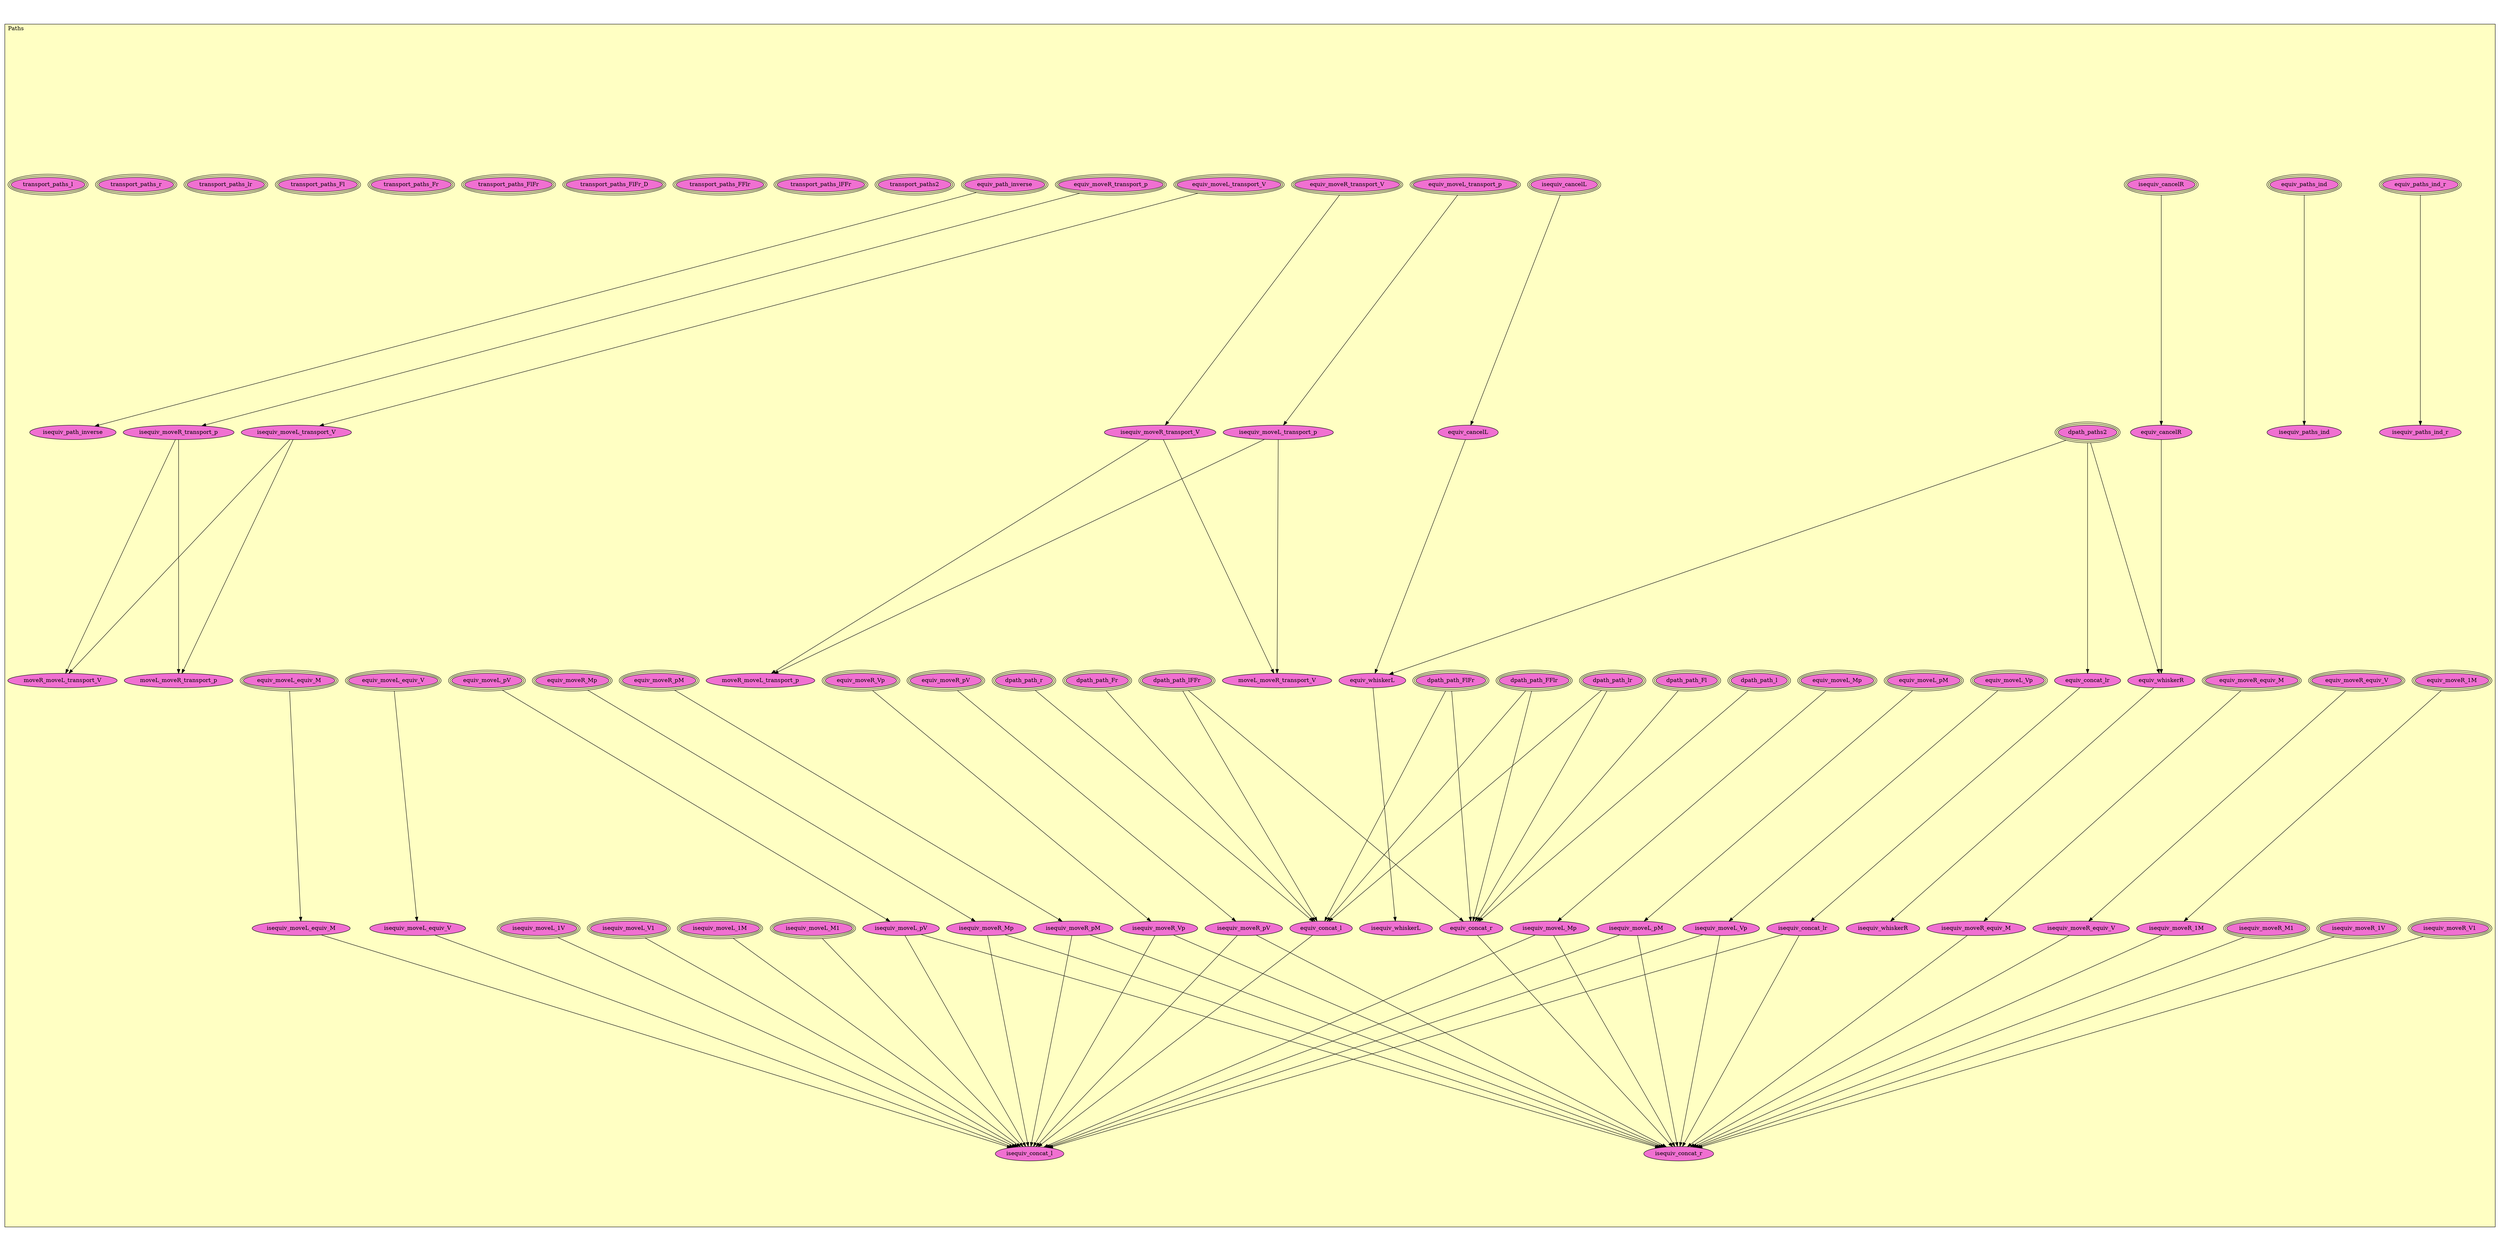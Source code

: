 digraph HoTT_Types_Paths {
  graph [ratio=0.5]
  node [style=filled]
Paths_equiv_paths_ind_r [label="equiv_paths_ind_r", URL=<Paths.html#equiv_paths_ind_r>, peripheries=3, fillcolor="#F070D1"] ;
Paths_isequiv_paths_ind_r [label="isequiv_paths_ind_r", URL=<Paths.html#isequiv_paths_ind_r>, fillcolor="#F070D1"] ;
Paths_equiv_paths_ind [label="equiv_paths_ind", URL=<Paths.html#equiv_paths_ind>, peripheries=3, fillcolor="#F070D1"] ;
Paths_isequiv_paths_ind [label="isequiv_paths_ind", URL=<Paths.html#isequiv_paths_ind>, fillcolor="#F070D1"] ;
Paths_dpath_paths2 [label="dpath_paths2", URL=<Paths.html#dpath_paths2>, peripheries=3, fillcolor="#F070D1"] ;
Paths_dpath_path_lFFr [label="dpath_path_lFFr", URL=<Paths.html#dpath_path_lFFr>, peripheries=3, fillcolor="#F070D1"] ;
Paths_dpath_path_FFlr [label="dpath_path_FFlr", URL=<Paths.html#dpath_path_FFlr>, peripheries=3, fillcolor="#F070D1"] ;
Paths_dpath_path_FlFr [label="dpath_path_FlFr", URL=<Paths.html#dpath_path_FlFr>, peripheries=3, fillcolor="#F070D1"] ;
Paths_dpath_path_Fr [label="dpath_path_Fr", URL=<Paths.html#dpath_path_Fr>, peripheries=3, fillcolor="#F070D1"] ;
Paths_dpath_path_Fl [label="dpath_path_Fl", URL=<Paths.html#dpath_path_Fl>, peripheries=3, fillcolor="#F070D1"] ;
Paths_dpath_path_lr [label="dpath_path_lr", URL=<Paths.html#dpath_path_lr>, peripheries=3, fillcolor="#F070D1"] ;
Paths_dpath_path_r [label="dpath_path_r", URL=<Paths.html#dpath_path_r>, peripheries=3, fillcolor="#F070D1"] ;
Paths_dpath_path_l [label="dpath_path_l", URL=<Paths.html#dpath_path_l>, peripheries=3, fillcolor="#F070D1"] ;
Paths_equiv_moveL_equiv_V [label="equiv_moveL_equiv_V", URL=<Paths.html#equiv_moveL_equiv_V>, peripheries=3, fillcolor="#F070D1"] ;
Paths_isequiv_moveL_equiv_V [label="isequiv_moveL_equiv_V", URL=<Paths.html#isequiv_moveL_equiv_V>, fillcolor="#F070D1"] ;
Paths_equiv_moveL_equiv_M [label="equiv_moveL_equiv_M", URL=<Paths.html#equiv_moveL_equiv_M>, peripheries=3, fillcolor="#F070D1"] ;
Paths_isequiv_moveL_equiv_M [label="isequiv_moveL_equiv_M", URL=<Paths.html#isequiv_moveL_equiv_M>, fillcolor="#F070D1"] ;
Paths_equiv_moveR_equiv_V [label="equiv_moveR_equiv_V", URL=<Paths.html#equiv_moveR_equiv_V>, peripheries=3, fillcolor="#F070D1"] ;
Paths_isequiv_moveR_equiv_V [label="isequiv_moveR_equiv_V", URL=<Paths.html#isequiv_moveR_equiv_V>, fillcolor="#F070D1"] ;
Paths_equiv_moveR_equiv_M [label="equiv_moveR_equiv_M", URL=<Paths.html#equiv_moveR_equiv_M>, peripheries=3, fillcolor="#F070D1"] ;
Paths_isequiv_moveR_equiv_M [label="isequiv_moveR_equiv_M", URL=<Paths.html#isequiv_moveR_equiv_M>, fillcolor="#F070D1"] ;
Paths_equiv_moveL_transport_p [label="equiv_moveL_transport_p", URL=<Paths.html#equiv_moveL_transport_p>, peripheries=3, fillcolor="#F070D1"] ;
Paths_isequiv_moveL_transport_p [label="isequiv_moveL_transport_p", URL=<Paths.html#isequiv_moveL_transport_p>, fillcolor="#F070D1"] ;
Paths_equiv_moveL_transport_V [label="equiv_moveL_transport_V", URL=<Paths.html#equiv_moveL_transport_V>, peripheries=3, fillcolor="#F070D1"] ;
Paths_isequiv_moveL_transport_V [label="isequiv_moveL_transport_V", URL=<Paths.html#isequiv_moveL_transport_V>, fillcolor="#F070D1"] ;
Paths_equiv_moveR_transport_V [label="equiv_moveR_transport_V", URL=<Paths.html#equiv_moveR_transport_V>, peripheries=3, fillcolor="#F070D1"] ;
Paths_isequiv_moveR_transport_V [label="isequiv_moveR_transport_V", URL=<Paths.html#isequiv_moveR_transport_V>, fillcolor="#F070D1"] ;
Paths_moveL_moveR_transport_V [label="moveL_moveR_transport_V", URL=<Paths.html#moveL_moveR_transport_V>, fillcolor="#F070D1"] ;
Paths_moveR_moveL_transport_p [label="moveR_moveL_transport_p", URL=<Paths.html#moveR_moveL_transport_p>, fillcolor="#F070D1"] ;
Paths_equiv_moveR_transport_p [label="equiv_moveR_transport_p", URL=<Paths.html#equiv_moveR_transport_p>, peripheries=3, fillcolor="#F070D1"] ;
Paths_isequiv_moveR_transport_p [label="isequiv_moveR_transport_p", URL=<Paths.html#isequiv_moveR_transport_p>, fillcolor="#F070D1"] ;
Paths_moveL_moveR_transport_p [label="moveL_moveR_transport_p", URL=<Paths.html#moveL_moveR_transport_p>, fillcolor="#F070D1"] ;
Paths_moveR_moveL_transport_V [label="moveR_moveL_transport_V", URL=<Paths.html#moveR_moveL_transport_V>, fillcolor="#F070D1"] ;
Paths_isequiv_moveR_V1 [label="isequiv_moveR_V1", URL=<Paths.html#isequiv_moveR_V1>, peripheries=3, fillcolor="#F070D1"] ;
Paths_isequiv_moveR_1V [label="isequiv_moveR_1V", URL=<Paths.html#isequiv_moveR_1V>, peripheries=3, fillcolor="#F070D1"] ;
Paths_equiv_moveR_1M [label="equiv_moveR_1M", URL=<Paths.html#equiv_moveR_1M>, peripheries=3, fillcolor="#F070D1"] ;
Paths_isequiv_moveR_1M [label="isequiv_moveR_1M", URL=<Paths.html#isequiv_moveR_1M>, fillcolor="#F070D1"] ;
Paths_isequiv_moveR_M1 [label="isequiv_moveR_M1", URL=<Paths.html#isequiv_moveR_M1>, peripheries=3, fillcolor="#F070D1"] ;
Paths_isequiv_moveL_V1 [label="isequiv_moveL_V1", URL=<Paths.html#isequiv_moveL_V1>, peripheries=3, fillcolor="#F070D1"] ;
Paths_isequiv_moveL_1V [label="isequiv_moveL_1V", URL=<Paths.html#isequiv_moveL_1V>, peripheries=3, fillcolor="#F070D1"] ;
Paths_isequiv_moveL_M1 [label="isequiv_moveL_M1", URL=<Paths.html#isequiv_moveL_M1>, peripheries=3, fillcolor="#F070D1"] ;
Paths_isequiv_moveL_1M [label="isequiv_moveL_1M", URL=<Paths.html#isequiv_moveL_1M>, peripheries=3, fillcolor="#F070D1"] ;
Paths_equiv_moveL_pV [label="equiv_moveL_pV", URL=<Paths.html#equiv_moveL_pV>, peripheries=3, fillcolor="#F070D1"] ;
Paths_isequiv_moveL_pV [label="isequiv_moveL_pV", URL=<Paths.html#isequiv_moveL_pV>, fillcolor="#F070D1"] ;
Paths_equiv_moveL_Vp [label="equiv_moveL_Vp", URL=<Paths.html#equiv_moveL_Vp>, peripheries=3, fillcolor="#F070D1"] ;
Paths_isequiv_moveL_Vp [label="isequiv_moveL_Vp", URL=<Paths.html#isequiv_moveL_Vp>, fillcolor="#F070D1"] ;
Paths_equiv_moveL_pM [label="equiv_moveL_pM", URL=<Paths.html#equiv_moveL_pM>, peripheries=3, fillcolor="#F070D1"] ;
Paths_isequiv_moveL_pM [label="isequiv_moveL_pM", URL=<Paths.html#isequiv_moveL_pM>, fillcolor="#F070D1"] ;
Paths_equiv_moveL_Mp [label="equiv_moveL_Mp", URL=<Paths.html#equiv_moveL_Mp>, peripheries=3, fillcolor="#F070D1"] ;
Paths_isequiv_moveL_Mp [label="isequiv_moveL_Mp", URL=<Paths.html#isequiv_moveL_Mp>, fillcolor="#F070D1"] ;
Paths_equiv_moveR_pV [label="equiv_moveR_pV", URL=<Paths.html#equiv_moveR_pV>, peripheries=3, fillcolor="#F070D1"] ;
Paths_isequiv_moveR_pV [label="isequiv_moveR_pV", URL=<Paths.html#isequiv_moveR_pV>, fillcolor="#F070D1"] ;
Paths_equiv_moveR_Vp [label="equiv_moveR_Vp", URL=<Paths.html#equiv_moveR_Vp>, peripheries=3, fillcolor="#F070D1"] ;
Paths_isequiv_moveR_Vp [label="isequiv_moveR_Vp", URL=<Paths.html#isequiv_moveR_Vp>, fillcolor="#F070D1"] ;
Paths_equiv_moveR_pM [label="equiv_moveR_pM", URL=<Paths.html#equiv_moveR_pM>, peripheries=3, fillcolor="#F070D1"] ;
Paths_isequiv_moveR_pM [label="isequiv_moveR_pM", URL=<Paths.html#isequiv_moveR_pM>, fillcolor="#F070D1"] ;
Paths_equiv_moveR_Mp [label="equiv_moveR_Mp", URL=<Paths.html#equiv_moveR_Mp>, peripheries=3, fillcolor="#F070D1"] ;
Paths_isequiv_moveR_Mp [label="isequiv_moveR_Mp", URL=<Paths.html#isequiv_moveR_Mp>, fillcolor="#F070D1"] ;
Paths_isequiv_cancelR [label="isequiv_cancelR", URL=<Paths.html#isequiv_cancelR>, peripheries=3, fillcolor="#F070D1"] ;
Paths_equiv_cancelR [label="equiv_cancelR", URL=<Paths.html#equiv_cancelR>, fillcolor="#F070D1"] ;
Paths_equiv_whiskerR [label="equiv_whiskerR", URL=<Paths.html#equiv_whiskerR>, fillcolor="#F070D1"] ;
Paths_isequiv_whiskerR [label="isequiv_whiskerR", URL=<Paths.html#isequiv_whiskerR>, fillcolor="#F070D1"] ;
Paths_isequiv_cancelL [label="isequiv_cancelL", URL=<Paths.html#isequiv_cancelL>, peripheries=3, fillcolor="#F070D1"] ;
Paths_equiv_cancelL [label="equiv_cancelL", URL=<Paths.html#equiv_cancelL>, fillcolor="#F070D1"] ;
Paths_equiv_whiskerL [label="equiv_whiskerL", URL=<Paths.html#equiv_whiskerL>, fillcolor="#F070D1"] ;
Paths_isequiv_whiskerL [label="isequiv_whiskerL", URL=<Paths.html#isequiv_whiskerL>, fillcolor="#F070D1"] ;
Paths_equiv_concat_lr [label="equiv_concat_lr", URL=<Paths.html#equiv_concat_lr>, fillcolor="#F070D1"] ;
Paths_isequiv_concat_lr [label="isequiv_concat_lr", URL=<Paths.html#isequiv_concat_lr>, fillcolor="#F070D1"] ;
Paths_equiv_concat_r [label="equiv_concat_r", URL=<Paths.html#equiv_concat_r>, fillcolor="#F070D1"] ;
Paths_isequiv_concat_r [label="isequiv_concat_r", URL=<Paths.html#isequiv_concat_r>, fillcolor="#F070D1"] ;
Paths_equiv_concat_l [label="equiv_concat_l", URL=<Paths.html#equiv_concat_l>, fillcolor="#F070D1"] ;
Paths_isequiv_concat_l [label="isequiv_concat_l", URL=<Paths.html#isequiv_concat_l>, fillcolor="#F070D1"] ;
Paths_equiv_path_inverse [label="equiv_path_inverse", URL=<Paths.html#equiv_path_inverse>, peripheries=3, fillcolor="#F070D1"] ;
Paths_isequiv_path_inverse [label="isequiv_path_inverse", URL=<Paths.html#isequiv_path_inverse>, fillcolor="#F070D1"] ;
Paths_transport_paths2 [label="transport_paths2", URL=<Paths.html#transport_paths2>, peripheries=3, fillcolor="#F070D1"] ;
Paths_transport_paths_lFFr [label="transport_paths_lFFr", URL=<Paths.html#transport_paths_lFFr>, peripheries=3, fillcolor="#F070D1"] ;
Paths_transport_paths_FFlr [label="transport_paths_FFlr", URL=<Paths.html#transport_paths_FFlr>, peripheries=3, fillcolor="#F070D1"] ;
Paths_transport_paths_FlFr_D [label="transport_paths_FlFr_D", URL=<Paths.html#transport_paths_FlFr_D>, peripheries=3, fillcolor="#F070D1"] ;
Paths_transport_paths_FlFr [label="transport_paths_FlFr", URL=<Paths.html#transport_paths_FlFr>, peripheries=3, fillcolor="#F070D1"] ;
Paths_transport_paths_Fr [label="transport_paths_Fr", URL=<Paths.html#transport_paths_Fr>, peripheries=3, fillcolor="#F070D1"] ;
Paths_transport_paths_Fl [label="transport_paths_Fl", URL=<Paths.html#transport_paths_Fl>, peripheries=3, fillcolor="#F070D1"] ;
Paths_transport_paths_lr [label="transport_paths_lr", URL=<Paths.html#transport_paths_lr>, peripheries=3, fillcolor="#F070D1"] ;
Paths_transport_paths_r [label="transport_paths_r", URL=<Paths.html#transport_paths_r>, peripheries=3, fillcolor="#F070D1"] ;
Paths_transport_paths_l [label="transport_paths_l", URL=<Paths.html#transport_paths_l>, peripheries=3, fillcolor="#F070D1"] ;
  Paths_equiv_paths_ind_r -> Paths_isequiv_paths_ind_r [] ;
  Paths_equiv_paths_ind -> Paths_isequiv_paths_ind [] ;
  Paths_dpath_paths2 -> Paths_equiv_whiskerR [] ;
  Paths_dpath_paths2 -> Paths_equiv_whiskerL [] ;
  Paths_dpath_paths2 -> Paths_equiv_concat_lr [] ;
  Paths_dpath_path_lFFr -> Paths_equiv_concat_r [] ;
  Paths_dpath_path_lFFr -> Paths_equiv_concat_l [] ;
  Paths_dpath_path_FFlr -> Paths_equiv_concat_r [] ;
  Paths_dpath_path_FFlr -> Paths_equiv_concat_l [] ;
  Paths_dpath_path_FlFr -> Paths_equiv_concat_r [] ;
  Paths_dpath_path_FlFr -> Paths_equiv_concat_l [] ;
  Paths_dpath_path_Fr -> Paths_equiv_concat_l [] ;
  Paths_dpath_path_Fl -> Paths_equiv_concat_r [] ;
  Paths_dpath_path_lr -> Paths_equiv_concat_r [] ;
  Paths_dpath_path_lr -> Paths_equiv_concat_l [] ;
  Paths_dpath_path_r -> Paths_equiv_concat_l [] ;
  Paths_dpath_path_l -> Paths_equiv_concat_r [] ;
  Paths_equiv_moveL_equiv_V -> Paths_isequiv_moveL_equiv_V [] ;
  Paths_isequiv_moveL_equiv_V -> Paths_isequiv_concat_l [] ;
  Paths_equiv_moveL_equiv_M -> Paths_isequiv_moveL_equiv_M [] ;
  Paths_isequiv_moveL_equiv_M -> Paths_isequiv_concat_l [] ;
  Paths_equiv_moveR_equiv_V -> Paths_isequiv_moveR_equiv_V [] ;
  Paths_isequiv_moveR_equiv_V -> Paths_isequiv_concat_r [] ;
  Paths_equiv_moveR_equiv_M -> Paths_isequiv_moveR_equiv_M [] ;
  Paths_isequiv_moveR_equiv_M -> Paths_isequiv_concat_r [] ;
  Paths_equiv_moveL_transport_p -> Paths_isequiv_moveL_transport_p [] ;
  Paths_isequiv_moveL_transport_p -> Paths_moveL_moveR_transport_V [] ;
  Paths_isequiv_moveL_transport_p -> Paths_moveR_moveL_transport_p [] ;
  Paths_equiv_moveL_transport_V -> Paths_isequiv_moveL_transport_V [] ;
  Paths_isequiv_moveL_transport_V -> Paths_moveL_moveR_transport_p [] ;
  Paths_isequiv_moveL_transport_V -> Paths_moveR_moveL_transport_V [] ;
  Paths_equiv_moveR_transport_V -> Paths_isequiv_moveR_transport_V [] ;
  Paths_isequiv_moveR_transport_V -> Paths_moveL_moveR_transport_V [] ;
  Paths_isequiv_moveR_transport_V -> Paths_moveR_moveL_transport_p [] ;
  Paths_equiv_moveR_transport_p -> Paths_isequiv_moveR_transport_p [] ;
  Paths_isequiv_moveR_transport_p -> Paths_moveL_moveR_transport_p [] ;
  Paths_isequiv_moveR_transport_p -> Paths_moveR_moveL_transport_V [] ;
  Paths_isequiv_moveR_V1 -> Paths_isequiv_concat_r [] ;
  Paths_isequiv_moveR_1V -> Paths_isequiv_concat_r [] ;
  Paths_equiv_moveR_1M -> Paths_isequiv_moveR_1M [] ;
  Paths_isequiv_moveR_1M -> Paths_isequiv_concat_r [] ;
  Paths_isequiv_moveR_M1 -> Paths_isequiv_concat_r [] ;
  Paths_isequiv_moveL_V1 -> Paths_isequiv_concat_l [] ;
  Paths_isequiv_moveL_1V -> Paths_isequiv_concat_l [] ;
  Paths_isequiv_moveL_M1 -> Paths_isequiv_concat_l [] ;
  Paths_isequiv_moveL_1M -> Paths_isequiv_concat_l [] ;
  Paths_equiv_moveL_pV -> Paths_isequiv_moveL_pV [] ;
  Paths_isequiv_moveL_pV -> Paths_isequiv_concat_r [] ;
  Paths_isequiv_moveL_pV -> Paths_isequiv_concat_l [] ;
  Paths_equiv_moveL_Vp -> Paths_isequiv_moveL_Vp [] ;
  Paths_isequiv_moveL_Vp -> Paths_isequiv_concat_r [] ;
  Paths_isequiv_moveL_Vp -> Paths_isequiv_concat_l [] ;
  Paths_equiv_moveL_pM -> Paths_isequiv_moveL_pM [] ;
  Paths_isequiv_moveL_pM -> Paths_isequiv_concat_r [] ;
  Paths_isequiv_moveL_pM -> Paths_isequiv_concat_l [] ;
  Paths_equiv_moveL_Mp -> Paths_isequiv_moveL_Mp [] ;
  Paths_isequiv_moveL_Mp -> Paths_isequiv_concat_r [] ;
  Paths_isequiv_moveL_Mp -> Paths_isequiv_concat_l [] ;
  Paths_equiv_moveR_pV -> Paths_isequiv_moveR_pV [] ;
  Paths_isequiv_moveR_pV -> Paths_isequiv_concat_r [] ;
  Paths_isequiv_moveR_pV -> Paths_isequiv_concat_l [] ;
  Paths_equiv_moveR_Vp -> Paths_isequiv_moveR_Vp [] ;
  Paths_isequiv_moveR_Vp -> Paths_isequiv_concat_r [] ;
  Paths_isequiv_moveR_Vp -> Paths_isequiv_concat_l [] ;
  Paths_equiv_moveR_pM -> Paths_isequiv_moveR_pM [] ;
  Paths_isequiv_moveR_pM -> Paths_isequiv_concat_r [] ;
  Paths_isequiv_moveR_pM -> Paths_isequiv_concat_l [] ;
  Paths_equiv_moveR_Mp -> Paths_isequiv_moveR_Mp [] ;
  Paths_isequiv_moveR_Mp -> Paths_isequiv_concat_r [] ;
  Paths_isequiv_moveR_Mp -> Paths_isequiv_concat_l [] ;
  Paths_isequiv_cancelR -> Paths_equiv_cancelR [] ;
  Paths_equiv_cancelR -> Paths_equiv_whiskerR [] ;
  Paths_equiv_whiskerR -> Paths_isequiv_whiskerR [] ;
  Paths_isequiv_cancelL -> Paths_equiv_cancelL [] ;
  Paths_equiv_cancelL -> Paths_equiv_whiskerL [] ;
  Paths_equiv_whiskerL -> Paths_isequiv_whiskerL [] ;
  Paths_equiv_concat_lr -> Paths_isequiv_concat_lr [] ;
  Paths_isequiv_concat_lr -> Paths_isequiv_concat_r [] ;
  Paths_isequiv_concat_lr -> Paths_isequiv_concat_l [] ;
  Paths_equiv_concat_r -> Paths_isequiv_concat_r [] ;
  Paths_equiv_concat_l -> Paths_isequiv_concat_l [] ;
  Paths_equiv_path_inverse -> Paths_isequiv_path_inverse [] ;
subgraph cluster_Paths { label="Paths"; fillcolor="#FFFFC3"; labeljust=l; style=filled 
Paths_transport_paths_l; Paths_transport_paths_r; Paths_transport_paths_lr; Paths_transport_paths_Fl; Paths_transport_paths_Fr; Paths_transport_paths_FlFr; Paths_transport_paths_FlFr_D; Paths_transport_paths_FFlr; Paths_transport_paths_lFFr; Paths_transport_paths2; Paths_isequiv_path_inverse; Paths_equiv_path_inverse; Paths_isequiv_concat_l; Paths_equiv_concat_l; Paths_isequiv_concat_r; Paths_equiv_concat_r; Paths_isequiv_concat_lr; Paths_equiv_concat_lr; Paths_isequiv_whiskerL; Paths_equiv_whiskerL; Paths_equiv_cancelL; Paths_isequiv_cancelL; Paths_isequiv_whiskerR; Paths_equiv_whiskerR; Paths_equiv_cancelR; Paths_isequiv_cancelR; Paths_isequiv_moveR_Mp; Paths_equiv_moveR_Mp; Paths_isequiv_moveR_pM; Paths_equiv_moveR_pM; Paths_isequiv_moveR_Vp; Paths_equiv_moveR_Vp; Paths_isequiv_moveR_pV; Paths_equiv_moveR_pV; Paths_isequiv_moveL_Mp; Paths_equiv_moveL_Mp; Paths_isequiv_moveL_pM; Paths_equiv_moveL_pM; Paths_isequiv_moveL_Vp; Paths_equiv_moveL_Vp; Paths_isequiv_moveL_pV; Paths_equiv_moveL_pV; Paths_isequiv_moveL_1M; Paths_isequiv_moveL_M1; Paths_isequiv_moveL_1V; Paths_isequiv_moveL_V1; Paths_isequiv_moveR_M1; Paths_isequiv_moveR_1M; Paths_equiv_moveR_1M; Paths_isequiv_moveR_1V; Paths_isequiv_moveR_V1; Paths_moveR_moveL_transport_V; Paths_moveL_moveR_transport_p; Paths_isequiv_moveR_transport_p; Paths_equiv_moveR_transport_p; Paths_moveR_moveL_transport_p; Paths_moveL_moveR_transport_V; Paths_isequiv_moveR_transport_V; Paths_equiv_moveR_transport_V; Paths_isequiv_moveL_transport_V; Paths_equiv_moveL_transport_V; Paths_isequiv_moveL_transport_p; Paths_equiv_moveL_transport_p; Paths_isequiv_moveR_equiv_M; Paths_equiv_moveR_equiv_M; Paths_isequiv_moveR_equiv_V; Paths_equiv_moveR_equiv_V; Paths_isequiv_moveL_equiv_M; Paths_equiv_moveL_equiv_M; Paths_isequiv_moveL_equiv_V; Paths_equiv_moveL_equiv_V; Paths_dpath_path_l; Paths_dpath_path_r; Paths_dpath_path_lr; Paths_dpath_path_Fl; Paths_dpath_path_Fr; Paths_dpath_path_FlFr; Paths_dpath_path_FFlr; Paths_dpath_path_lFFr; Paths_dpath_paths2; Paths_isequiv_paths_ind; Paths_equiv_paths_ind; Paths_isequiv_paths_ind_r; Paths_equiv_paths_ind_r; };
} /* END */
